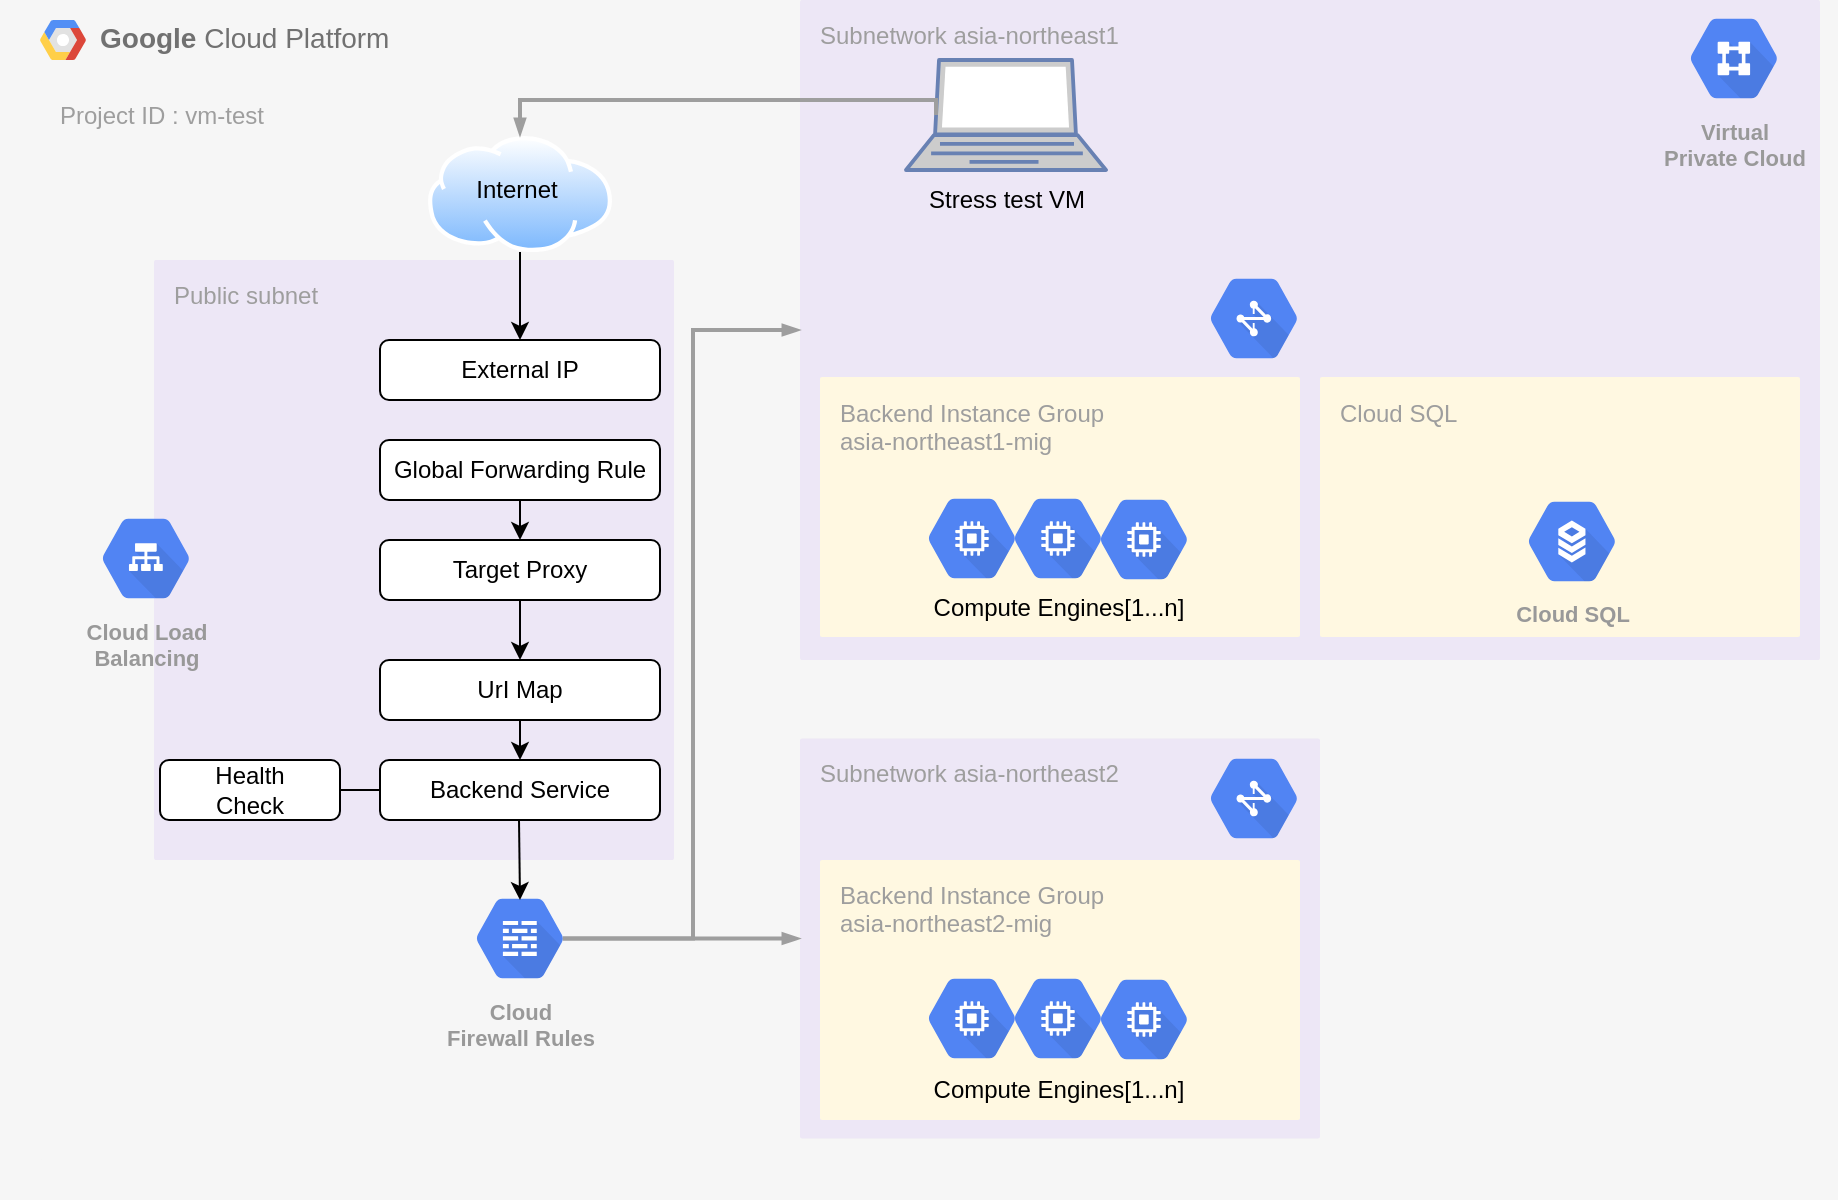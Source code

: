 <mxfile version="16.6.4" type="github">
  <diagram id="pWYNXqBe8x7Hirdf-r9Q" name="Page-1">
    <mxGraphModel dx="1600" dy="834" grid="1" gridSize="10" guides="1" tooltips="1" connect="1" arrows="1" fold="1" page="1" pageScale="1" pageWidth="827" pageHeight="1169" math="0" shadow="0">
      <root>
        <object label="" id="0">
          <mxCell />
        </object>
        <mxCell id="1" parent="0" />
        <mxCell id="SRtRHM4l6uf5ir-c9pAR-1" value="" style="endArrow=classic;html=1;rounded=0;exitX=0.5;exitY=1;exitDx=0;exitDy=0;" edge="1" parent="1" source="X19Q8VQpx3kqBuvHNOcR-140">
          <mxGeometry width="50" height="50" relative="1" as="geometry">
            <mxPoint x="350" y="190" as="sourcePoint" />
            <mxPoint x="340" y="250" as="targetPoint" />
          </mxGeometry>
        </mxCell>
        <mxCell id="X19Q8VQpx3kqBuvHNOcR-4" value="&lt;b&gt;Google &lt;/b&gt;Cloud Platform" style="fillColor=#F6F6F6;strokeColor=none;shadow=0;gradientColor=none;fontSize=14;align=left;spacing=10;fontColor=#717171;9E9E9E;verticalAlign=top;spacingTop=-4;fontStyle=0;spacingLeft=40;html=1;" parent="1" vertex="1">
          <mxGeometry x="107" y="30" width="919" height="600" as="geometry" />
        </mxCell>
        <mxCell id="X19Q8VQpx3kqBuvHNOcR-5" value="" style="shape=mxgraph.gcp2.google_cloud_platform;fillColor=#F6F6F6;strokeColor=none;shadow=0;gradientColor=none;" parent="X19Q8VQpx3kqBuvHNOcR-4" vertex="1">
          <mxGeometry width="23" height="20" relative="1" as="geometry">
            <mxPoint x="20" y="10" as="offset" />
          </mxGeometry>
        </mxCell>
        <mxCell id="X19Q8VQpx3kqBuvHNOcR-37" value="Project ID : vm-test" style="sketch=0;points=[[0,0,0],[0.25,0,0],[0.5,0,0],[0.75,0,0],[1,0,0],[1,0.25,0],[1,0.5,0],[1,0.75,0],[1,1,0],[0.75,1,0],[0.5,1,0],[0.25,1,0],[0,1,0],[0,0.75,0],[0,0.5,0],[0,0.25,0]];rounded=1;absoluteArcSize=1;arcSize=2;html=1;strokeColor=none;gradientColor=none;shadow=0;dashed=0;fontSize=12;fontColor=#9E9E9E;align=left;verticalAlign=top;spacing=10;spacingTop=-4;fillColor=#F6F6F6;" parent="X19Q8VQpx3kqBuvHNOcR-4" vertex="1">
          <mxGeometry x="20" y="40" width="899" height="540" as="geometry" />
        </mxCell>
        <mxCell id="X19Q8VQpx3kqBuvHNOcR-40" value="Public subnet" style="sketch=0;points=[[0,0,0],[0.25,0,0],[0.5,0,0],[0.75,0,0],[1,0,0],[1,0.25,0],[1,0.5,0],[1,0.75,0],[1,1,0],[0.75,1,0],[0.5,1,0],[0.25,1,0],[0,1,0],[0,0.75,0],[0,0.5,0],[0,0.25,0]];rounded=1;absoluteArcSize=1;arcSize=2;html=1;strokeColor=none;gradientColor=none;shadow=0;dashed=0;fontSize=12;fontColor=#9E9E9E;align=left;verticalAlign=top;spacing=10;spacingTop=-4;fillColor=#EDE7F6;" parent="X19Q8VQpx3kqBuvHNOcR-37" vertex="1">
          <mxGeometry width="260" height="300" relative="1" as="geometry">
            <mxPoint x="57" y="90" as="offset" />
          </mxGeometry>
        </mxCell>
        <mxCell id="X19Q8VQpx3kqBuvHNOcR-127" value="Subnetwork asia-northeast1" style="sketch=0;points=[[0,0,0],[0.25,0,0],[0.5,0,0],[0.75,0,0],[1,0,0],[1,0.25,0],[1,0.5,0],[1,0.75,0],[1,1,0],[0.75,1,0],[0.5,1,0],[0.25,1,0],[0,1,0],[0,0.75,0],[0,0.5,0],[0,0.25,0]];rounded=1;absoluteArcSize=1;arcSize=2;html=1;strokeColor=none;gradientColor=none;shadow=0;dashed=0;fontSize=12;fontColor=#9E9E9E;align=left;verticalAlign=top;spacing=10;spacingTop=-4;fillColor=#EDE7F6;" parent="X19Q8VQpx3kqBuvHNOcR-37" vertex="1">
          <mxGeometry x="380" y="-40" width="510" height="330" as="geometry" />
        </mxCell>
        <mxCell id="X19Q8VQpx3kqBuvHNOcR-128" value="Subnetwork asia-northeast2" style="sketch=0;points=[[0,0,0],[0.25,0,0],[0.5,0,0],[0.75,0,0],[1,0,0],[1,0.25,0],[1,0.5,0],[1,0.75,0],[1,1,0],[0.75,1,0],[0.5,1,0],[0.25,1,0],[0,1,0],[0,0.75,0],[0,0.5,0],[0,0.25,0]];rounded=1;absoluteArcSize=1;arcSize=2;html=1;strokeColor=none;gradientColor=none;shadow=0;dashed=0;fontSize=12;fontColor=#9E9E9E;align=left;verticalAlign=top;spacing=10;spacingTop=-4;fillColor=#EDE7F6;" parent="X19Q8VQpx3kqBuvHNOcR-37" vertex="1">
          <mxGeometry x="380" y="329.25" width="260" height="200" as="geometry" />
        </mxCell>
        <mxCell id="X19Q8VQpx3kqBuvHNOcR-133" value="Cloud Load&#xa;Balancing" style="sketch=0;html=1;fillColor=#5184F3;strokeColor=none;verticalAlign=top;labelPosition=center;verticalLabelPosition=bottom;align=center;spacingTop=-6;fontSize=11;fontStyle=1;fontColor=#999999;shape=mxgraph.gcp2.hexIcon;prIcon=cloud_load_balancing" parent="X19Q8VQpx3kqBuvHNOcR-37" vertex="1">
          <mxGeometry x="20" y="210" width="66" height="58.5" as="geometry" />
        </mxCell>
        <mxCell id="X19Q8VQpx3kqBuvHNOcR-137" value="" style="aspect=fixed;perimeter=ellipsePerimeter;html=1;align=center;shadow=0;dashed=0;spacingTop=3;image;image=img/lib/active_directory/internet_cloud.svg;" parent="X19Q8VQpx3kqBuvHNOcR-37" vertex="1">
          <mxGeometry x="193.97" y="28" width="92.06" height="58" as="geometry" />
        </mxCell>
        <mxCell id="X19Q8VQpx3kqBuvHNOcR-139" value="" style="endArrow=classic;html=1;rounded=0;exitX=0.5;exitY=1;exitDx=0;exitDy=0;" parent="X19Q8VQpx3kqBuvHNOcR-37" source="X19Q8VQpx3kqBuvHNOcR-137" target="X19Q8VQpx3kqBuvHNOcR-140" edge="1">
          <mxGeometry width="50" height="50" relative="1" as="geometry">
            <mxPoint x="360" y="360" as="sourcePoint" />
            <mxPoint x="410" y="310" as="targetPoint" />
          </mxGeometry>
        </mxCell>
        <mxCell id="X19Q8VQpx3kqBuvHNOcR-140" value="External IP" style="rounded=1;whiteSpace=wrap;html=1;" parent="X19Q8VQpx3kqBuvHNOcR-37" vertex="1">
          <mxGeometry x="170" y="130" width="140" height="30" as="geometry" />
        </mxCell>
        <mxCell id="X19Q8VQpx3kqBuvHNOcR-141" value="Global Forwarding Rule" style="rounded=1;whiteSpace=wrap;html=1;" parent="X19Q8VQpx3kqBuvHNOcR-37" vertex="1">
          <mxGeometry x="170" y="180" width="140" height="30" as="geometry" />
        </mxCell>
        <mxCell id="X19Q8VQpx3kqBuvHNOcR-142" value="Target Proxy" style="rounded=1;whiteSpace=wrap;html=1;" parent="X19Q8VQpx3kqBuvHNOcR-37" vertex="1">
          <mxGeometry x="170" y="230" width="140" height="30" as="geometry" />
        </mxCell>
        <mxCell id="X19Q8VQpx3kqBuvHNOcR-143" value="UrI Map" style="rounded=1;whiteSpace=wrap;html=1;" parent="X19Q8VQpx3kqBuvHNOcR-37" vertex="1">
          <mxGeometry x="170" y="290" width="140" height="30" as="geometry" />
        </mxCell>
        <mxCell id="X19Q8VQpx3kqBuvHNOcR-144" value="Backend Service" style="rounded=1;whiteSpace=wrap;html=1;" parent="X19Q8VQpx3kqBuvHNOcR-37" vertex="1">
          <mxGeometry x="170" y="340" width="140" height="30" as="geometry" />
        </mxCell>
        <mxCell id="X19Q8VQpx3kqBuvHNOcR-145" value="Health&lt;br&gt;Check" style="rounded=1;whiteSpace=wrap;html=1;" parent="X19Q8VQpx3kqBuvHNOcR-37" vertex="1">
          <mxGeometry x="60" y="340" width="90" height="30" as="geometry" />
        </mxCell>
        <mxCell id="X19Q8VQpx3kqBuvHNOcR-146" value="" style="endArrow=none;html=1;rounded=0;entryX=1;entryY=0.5;entryDx=0;entryDy=0;exitX=0;exitY=0.5;exitDx=0;exitDy=0;" parent="X19Q8VQpx3kqBuvHNOcR-37" source="X19Q8VQpx3kqBuvHNOcR-144" target="X19Q8VQpx3kqBuvHNOcR-145" edge="1">
          <mxGeometry width="50" height="50" relative="1" as="geometry">
            <mxPoint x="360" y="360" as="sourcePoint" />
            <mxPoint x="410" y="310" as="targetPoint" />
          </mxGeometry>
        </mxCell>
        <mxCell id="SRtRHM4l6uf5ir-c9pAR-4" value="" style="endArrow=classic;html=1;rounded=0;exitX=0.5;exitY=1;exitDx=0;exitDy=0;" edge="1" parent="X19Q8VQpx3kqBuvHNOcR-37" source="X19Q8VQpx3kqBuvHNOcR-142" target="X19Q8VQpx3kqBuvHNOcR-143">
          <mxGeometry width="50" height="50" relative="1" as="geometry">
            <mxPoint x="250" y="220" as="sourcePoint" />
            <mxPoint x="250" y="240" as="targetPoint" />
          </mxGeometry>
        </mxCell>
        <mxCell id="SRtRHM4l6uf5ir-c9pAR-5" value="" style="endArrow=classic;html=1;rounded=0;exitX=0.5;exitY=1;exitDx=0;exitDy=0;" edge="1" parent="X19Q8VQpx3kqBuvHNOcR-37" source="X19Q8VQpx3kqBuvHNOcR-143" target="X19Q8VQpx3kqBuvHNOcR-144">
          <mxGeometry width="50" height="50" relative="1" as="geometry">
            <mxPoint x="250" y="270" as="sourcePoint" />
            <mxPoint x="250" y="300" as="targetPoint" />
          </mxGeometry>
        </mxCell>
        <mxCell id="SRtRHM4l6uf5ir-c9pAR-6" value="Cloud&#xa;Firewall Rules" style="sketch=0;html=1;fillColor=#5184F3;strokeColor=none;verticalAlign=top;labelPosition=center;verticalLabelPosition=bottom;align=center;spacingTop=-6;fontSize=11;fontStyle=1;fontColor=#999999;shape=mxgraph.gcp2.hexIcon;prIcon=cloud_firewall_rules" vertex="1" parent="X19Q8VQpx3kqBuvHNOcR-37">
          <mxGeometry x="207" y="400" width="66" height="58.5" as="geometry" />
        </mxCell>
        <mxCell id="SRtRHM4l6uf5ir-c9pAR-7" value="" style="endArrow=classic;html=1;rounded=0;exitX=0.5;exitY=1;exitDx=0;exitDy=0;" edge="1" parent="X19Q8VQpx3kqBuvHNOcR-37">
          <mxGeometry width="50" height="50" relative="1" as="geometry">
            <mxPoint x="239.5" y="370" as="sourcePoint" />
            <mxPoint x="240" y="410" as="targetPoint" />
          </mxGeometry>
        </mxCell>
        <mxCell id="SRtRHM4l6uf5ir-c9pAR-10" value="" style="edgeStyle=orthogonalEdgeStyle;fontSize=12;html=1;endArrow=blockThin;endFill=1;rounded=0;strokeWidth=2;endSize=4;startSize=4;dashed=0;strokeColor=#9E9E9E;exitX=0.825;exitY=0.5;exitDx=0;exitDy=0;exitPerimeter=0;entryX=0;entryY=0.5;entryDx=0;entryDy=0;entryPerimeter=0;" edge="1" parent="X19Q8VQpx3kqBuvHNOcR-37" source="SRtRHM4l6uf5ir-c9pAR-6" target="X19Q8VQpx3kqBuvHNOcR-127">
          <mxGeometry width="100" relative="1" as="geometry">
            <mxPoint x="570" y="460" as="sourcePoint" />
            <mxPoint x="670" y="460" as="targetPoint" />
          </mxGeometry>
        </mxCell>
        <mxCell id="SRtRHM4l6uf5ir-c9pAR-11" value="" style="edgeStyle=orthogonalEdgeStyle;fontSize=12;html=1;endArrow=blockThin;endFill=1;rounded=0;strokeWidth=2;endSize=4;startSize=4;dashed=0;strokeColor=#9E9E9E;entryX=0;entryY=0.5;entryDx=0;entryDy=0;entryPerimeter=0;exitX=0.825;exitY=0.5;exitDx=0;exitDy=0;exitPerimeter=0;" edge="1" parent="X19Q8VQpx3kqBuvHNOcR-37" source="SRtRHM4l6uf5ir-c9pAR-6" target="X19Q8VQpx3kqBuvHNOcR-128">
          <mxGeometry width="100" relative="1" as="geometry">
            <mxPoint x="270" y="430" as="sourcePoint" />
            <mxPoint x="670" y="460" as="targetPoint" />
            <Array as="points">
              <mxPoint x="380" y="429" />
            </Array>
          </mxGeometry>
        </mxCell>
        <mxCell id="SRtRHM4l6uf5ir-c9pAR-15" value="" style="sketch=0;html=1;fillColor=#5184F3;strokeColor=none;verticalAlign=top;labelPosition=center;verticalLabelPosition=bottom;align=center;spacingTop=-6;fontSize=11;fontStyle=1;fontColor=#999999;shape=mxgraph.gcp2.hexIcon;prIcon=cloud_network" vertex="1" parent="X19Q8VQpx3kqBuvHNOcR-37">
          <mxGeometry x="574" y="90" width="66" height="58.5" as="geometry" />
        </mxCell>
        <mxCell id="SRtRHM4l6uf5ir-c9pAR-16" value="" style="sketch=0;html=1;fillColor=#5184F3;strokeColor=none;verticalAlign=top;labelPosition=center;verticalLabelPosition=bottom;align=center;spacingTop=-6;fontSize=11;fontStyle=1;fontColor=#999999;shape=mxgraph.gcp2.hexIcon;prIcon=cloud_network" vertex="1" parent="X19Q8VQpx3kqBuvHNOcR-37">
          <mxGeometry x="574" y="330" width="66" height="58.5" as="geometry" />
        </mxCell>
        <mxCell id="SRtRHM4l6uf5ir-c9pAR-17" value="Backend Instance Group&lt;br&gt;asia-northeast1-mig" style="sketch=0;points=[[0,0,0],[0.25,0,0],[0.5,0,0],[0.75,0,0],[1,0,0],[1,0.25,0],[1,0.5,0],[1,0.75,0],[1,1,0],[0.75,1,0],[0.5,1,0],[0.25,1,0],[0,1,0],[0,0.75,0],[0,0.5,0],[0,0.25,0]];rounded=1;absoluteArcSize=1;arcSize=2;html=1;strokeColor=none;gradientColor=none;shadow=0;dashed=0;fontSize=12;fontColor=#9E9E9E;align=left;verticalAlign=top;spacing=10;spacingTop=-4;fillColor=#FFF8E1;" vertex="1" parent="X19Q8VQpx3kqBuvHNOcR-37">
          <mxGeometry x="390" y="148.5" width="240" height="130" as="geometry" />
        </mxCell>
        <mxCell id="SRtRHM4l6uf5ir-c9pAR-18" value="Backend Instance Group&lt;br&gt;asia-northeast2-mig" style="sketch=0;points=[[0,0,0],[0.25,0,0],[0.5,0,0],[0.75,0,0],[1,0,0],[1,0.25,0],[1,0.5,0],[1,0.75,0],[1,1,0],[0.75,1,0],[0.5,1,0],[0.25,1,0],[0,1,0],[0,0.75,0],[0,0.5,0],[0,0.25,0]];rounded=1;absoluteArcSize=1;arcSize=2;html=1;strokeColor=none;gradientColor=none;shadow=0;dashed=0;fontSize=12;fontColor=#9E9E9E;align=left;verticalAlign=top;spacing=10;spacingTop=-4;fillColor=#FFF8E1;" vertex="1" parent="X19Q8VQpx3kqBuvHNOcR-37">
          <mxGeometry x="390" y="390" width="240" height="130" as="geometry" />
        </mxCell>
        <mxCell id="SRtRHM4l6uf5ir-c9pAR-19" value="" style="sketch=0;html=1;fillColor=#5184F3;strokeColor=none;verticalAlign=top;labelPosition=center;verticalLabelPosition=bottom;align=center;spacingTop=-6;fontSize=11;fontStyle=1;fontColor=#999999;shape=mxgraph.gcp2.hexIcon;prIcon=compute_engine" vertex="1" parent="X19Q8VQpx3kqBuvHNOcR-37">
          <mxGeometry x="433" y="200" width="66" height="58.5" as="geometry" />
        </mxCell>
        <mxCell id="SRtRHM4l6uf5ir-c9pAR-20" value="" style="sketch=0;html=1;fillColor=#5184F3;strokeColor=none;verticalAlign=top;labelPosition=center;verticalLabelPosition=bottom;align=center;spacingTop=-6;fontSize=11;fontStyle=1;fontColor=#999999;shape=mxgraph.gcp2.hexIcon;prIcon=compute_engine" vertex="1" parent="X19Q8VQpx3kqBuvHNOcR-37">
          <mxGeometry x="476" y="200" width="66" height="58.5" as="geometry" />
        </mxCell>
        <mxCell id="SRtRHM4l6uf5ir-c9pAR-21" value="" style="sketch=0;html=1;fillColor=#5184F3;strokeColor=none;verticalAlign=top;labelPosition=center;verticalLabelPosition=bottom;align=center;spacingTop=-6;fontSize=11;fontStyle=1;fontColor=#999999;shape=mxgraph.gcp2.hexIcon;prIcon=compute_engine" vertex="1" parent="X19Q8VQpx3kqBuvHNOcR-37">
          <mxGeometry x="519" y="200.5" width="66" height="58.5" as="geometry" />
        </mxCell>
        <mxCell id="SRtRHM4l6uf5ir-c9pAR-28" value="" style="sketch=0;html=1;fillColor=#5184F3;strokeColor=none;verticalAlign=top;labelPosition=center;verticalLabelPosition=bottom;align=center;spacingTop=-6;fontSize=11;fontStyle=1;fontColor=#999999;shape=mxgraph.gcp2.hexIcon;prIcon=compute_engine" vertex="1" parent="X19Q8VQpx3kqBuvHNOcR-37">
          <mxGeometry x="519" y="440.5" width="66" height="58.5" as="geometry" />
        </mxCell>
        <mxCell id="SRtRHM4l6uf5ir-c9pAR-29" value="" style="sketch=0;html=1;fillColor=#5184F3;strokeColor=none;verticalAlign=top;labelPosition=center;verticalLabelPosition=bottom;align=center;spacingTop=-6;fontSize=11;fontStyle=1;fontColor=#999999;shape=mxgraph.gcp2.hexIcon;prIcon=compute_engine" vertex="1" parent="X19Q8VQpx3kqBuvHNOcR-37">
          <mxGeometry x="433" y="440" width="66" height="58.5" as="geometry" />
        </mxCell>
        <mxCell id="SRtRHM4l6uf5ir-c9pAR-30" value="" style="sketch=0;html=1;fillColor=#5184F3;strokeColor=none;verticalAlign=top;labelPosition=center;verticalLabelPosition=bottom;align=center;spacingTop=-6;fontSize=11;fontStyle=1;fontColor=#999999;shape=mxgraph.gcp2.hexIcon;prIcon=compute_engine" vertex="1" parent="X19Q8VQpx3kqBuvHNOcR-37">
          <mxGeometry x="476" y="440" width="66" height="58.5" as="geometry" />
        </mxCell>
        <mxCell id="SRtRHM4l6uf5ir-c9pAR-31" value="Compute Engines[1...n]" style="text;html=1;strokeColor=none;fillColor=none;align=center;verticalAlign=middle;whiteSpace=wrap;rounded=0;" vertex="1" parent="X19Q8VQpx3kqBuvHNOcR-37">
          <mxGeometry x="430.5" y="248.5" width="157" height="30" as="geometry" />
        </mxCell>
        <mxCell id="SRtRHM4l6uf5ir-c9pAR-32" value="Compute Engines[1...n]" style="text;html=1;strokeColor=none;fillColor=none;align=center;verticalAlign=middle;whiteSpace=wrap;rounded=0;" vertex="1" parent="X19Q8VQpx3kqBuvHNOcR-37">
          <mxGeometry x="430.5" y="490" width="157" height="30" as="geometry" />
        </mxCell>
        <mxCell id="SRtRHM4l6uf5ir-c9pAR-41" value="Internet" style="text;html=1;strokeColor=none;fillColor=none;align=center;verticalAlign=middle;whiteSpace=wrap;rounded=0;" vertex="1" parent="X19Q8VQpx3kqBuvHNOcR-37">
          <mxGeometry x="160" y="40" width="157" height="30" as="geometry" />
        </mxCell>
        <mxCell id="SRtRHM4l6uf5ir-c9pAR-34" value="" style="fontColor=#0066CC;verticalAlign=top;verticalLabelPosition=bottom;labelPosition=center;align=center;html=1;outlineConnect=0;fillColor=#CCCCCC;strokeColor=#6881B3;gradientColor=none;gradientDirection=north;strokeWidth=2;shape=mxgraph.networks.laptop;" vertex="1" parent="X19Q8VQpx3kqBuvHNOcR-37">
          <mxGeometry x="433" y="-10" width="100" height="55" as="geometry" />
        </mxCell>
        <mxCell id="SRtRHM4l6uf5ir-c9pAR-3" value="" style="endArrow=classic;html=1;rounded=0;exitX=0.5;exitY=1;exitDx=0;exitDy=0;entryX=0.5;entryY=0;entryDx=0;entryDy=0;" edge="1" parent="X19Q8VQpx3kqBuvHNOcR-37" source="X19Q8VQpx3kqBuvHNOcR-141" target="X19Q8VQpx3kqBuvHNOcR-142">
          <mxGeometry width="50" height="50" relative="1" as="geometry">
            <mxPoint x="223" y="170" as="sourcePoint" />
            <mxPoint x="213" y="230" as="targetPoint" />
          </mxGeometry>
        </mxCell>
        <mxCell id="SRtRHM4l6uf5ir-c9pAR-128" value="Cloud SQL" style="sketch=0;points=[[0,0,0],[0.25,0,0],[0.5,0,0],[0.75,0,0],[1,0,0],[1,0.25,0],[1,0.5,0],[1,0.75,0],[1,1,0],[0.75,1,0],[0.5,1,0],[0.25,1,0],[0,1,0],[0,0.75,0],[0,0.5,0],[0,0.25,0]];rounded=1;absoluteArcSize=1;arcSize=2;html=1;strokeColor=none;gradientColor=none;shadow=0;dashed=0;fontSize=12;fontColor=#9E9E9E;align=left;verticalAlign=top;spacing=10;spacingTop=-4;fillColor=#FFF8E1;" vertex="1" parent="X19Q8VQpx3kqBuvHNOcR-37">
          <mxGeometry x="640" y="148.5" width="240" height="130" as="geometry" />
        </mxCell>
        <mxCell id="SRtRHM4l6uf5ir-c9pAR-87" value="Cloud SQL" style="sketch=0;html=1;fillColor=#5184F3;strokeColor=none;verticalAlign=top;labelPosition=center;verticalLabelPosition=bottom;align=center;spacingTop=-6;fontSize=11;fontStyle=1;fontColor=#999999;shape=mxgraph.gcp2.hexIcon;prIcon=cloud_sql" vertex="1" parent="X19Q8VQpx3kqBuvHNOcR-37">
          <mxGeometry x="733" y="201.5" width="66" height="58.5" as="geometry" />
        </mxCell>
        <mxCell id="SRtRHM4l6uf5ir-c9pAR-39" value="" style="edgeStyle=orthogonalEdgeStyle;fontSize=12;html=1;endArrow=blockThin;endFill=1;rounded=0;strokeWidth=2;endSize=4;startSize=4;dashed=0;strokeColor=#9E9E9E;entryX=0.5;entryY=0;entryDx=0;entryDy=0;exitX=0.15;exitY=0.5;exitDx=0;exitDy=0;exitPerimeter=0;" edge="1" parent="X19Q8VQpx3kqBuvHNOcR-37" source="SRtRHM4l6uf5ir-c9pAR-34" target="X19Q8VQpx3kqBuvHNOcR-137">
          <mxGeometry width="100" relative="1" as="geometry">
            <mxPoint x="353" y="10" as="sourcePoint" />
            <mxPoint x="433" y="150" as="targetPoint" />
            <Array as="points">
              <mxPoint x="448" y="10" />
              <mxPoint x="240" y="10" />
            </Array>
          </mxGeometry>
        </mxCell>
        <mxCell id="SRtRHM4l6uf5ir-c9pAR-14" value="Virtual&#xa;Private Cloud" style="sketch=0;html=1;fillColor=#5184F3;strokeColor=none;verticalAlign=top;labelPosition=center;verticalLabelPosition=bottom;align=center;spacingTop=-6;fontSize=11;fontStyle=1;fontColor=#999999;shape=mxgraph.gcp2.hexIcon;prIcon=virtual_private_cloud" vertex="1" parent="X19Q8VQpx3kqBuvHNOcR-37">
          <mxGeometry x="814" y="-40" width="66" height="58.5" as="geometry" />
        </mxCell>
        <mxCell id="SRtRHM4l6uf5ir-c9pAR-129" value="Stress test VM" style="text;html=1;strokeColor=none;fillColor=none;align=center;verticalAlign=middle;whiteSpace=wrap;rounded=0;" vertex="1" parent="X19Q8VQpx3kqBuvHNOcR-37">
          <mxGeometry x="404.5" y="45" width="157" height="30" as="geometry" />
        </mxCell>
      </root>
    </mxGraphModel>
  </diagram>
</mxfile>
